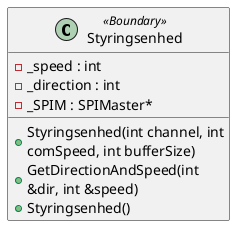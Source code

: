@startuml

skinparam wrapWidth 200

class Styringsenhed <<Boundary>>{
    -_speed : int
    -_direction : int
    -_SPIM : SPIMaster* 
    +Styringsenhed(int channel, int comSpeed, int bufferSize)
    +GetDirectionAndSpeed(int &dir, int &speed)
    +Styringsenhed()
}
@enduml